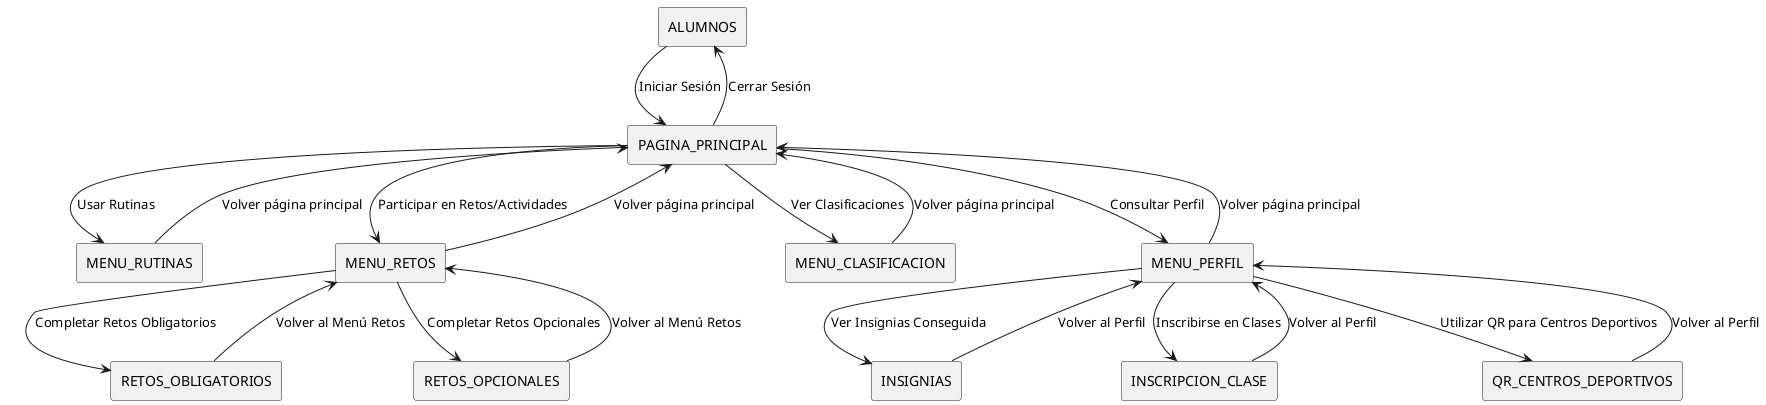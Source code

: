 @startuml AlumnosCasosDeUso
!define RECTANGLE(x) rectangle x

RECTANGLE(ALUMNOS)
RECTANGLE(PAGINA_PRINCIPAL)
RECTANGLE(MENU_RUTINAS)
RECTANGLE(MENU_RETOS)
RECTANGLE(MENU_CLASIFICACION)
RECTANGLE(MENU_PERFIL)
RECTANGLE(INSIGNIAS)
RECTANGLE(INSCRIPCION_CLASE)
RECTANGLE(QR_CENTROS_DEPORTIVOS)
RECTANGLE(RETOS_OBLIGATORIOS)
RECTANGLE(RETOS_OPCIONALES)

ALUMNOS --> PAGINA_PRINCIPAL : Iniciar Sesión
PAGINA_PRINCIPAL --> ALUMNOS : Cerrar Sesión

PAGINA_PRINCIPAL --> MENU_RUTINAS : Usar Rutinas
PAGINA_PRINCIPAL --> MENU_RETOS : Participar en Retos/Actividades
PAGINA_PRINCIPAL --> MENU_CLASIFICACION : Ver Clasificaciones
PAGINA_PRINCIPAL --> MENU_PERFIL : Consultar Perfil

MENU_PERFIL --> INSIGNIAS : Ver Insignias Conseguida
MENU_PERFIL --> INSCRIPCION_CLASE : Inscribirse en Clases
MENU_PERFIL --> QR_CENTROS_DEPORTIVOS : Utilizar QR para Centros Deportivos

MENU_RETOS --> RETOS_OBLIGATORIOS : Completar Retos Obligatorios
MENU_RETOS --> RETOS_OPCIONALES : Completar Retos Opcionales
RETOS_OBLIGATORIOS --> MENU_RETOS : Volver al Menú Retos
RETOS_OPCIONALES --> MENU_RETOS : Volver al Menú Retos

MENU_RUTINAS --> PAGINA_PRINCIPAL : Volver página principal
MENU_RETOS --> PAGINA_PRINCIPAL : Volver página principal
MENU_CLASIFICACION --> PAGINA_PRINCIPAL : Volver página principal
MENU_PERFIL --> PAGINA_PRINCIPAL : Volver página principal

INSIGNIAS --> MENU_PERFIL : Volver al Perfil
INSCRIPCION_CLASE --> MENU_PERFIL : Volver al Perfil
QR_CENTROS_DEPORTIVOS --> MENU_PERFIL : Volver al Perfil

@enduml
